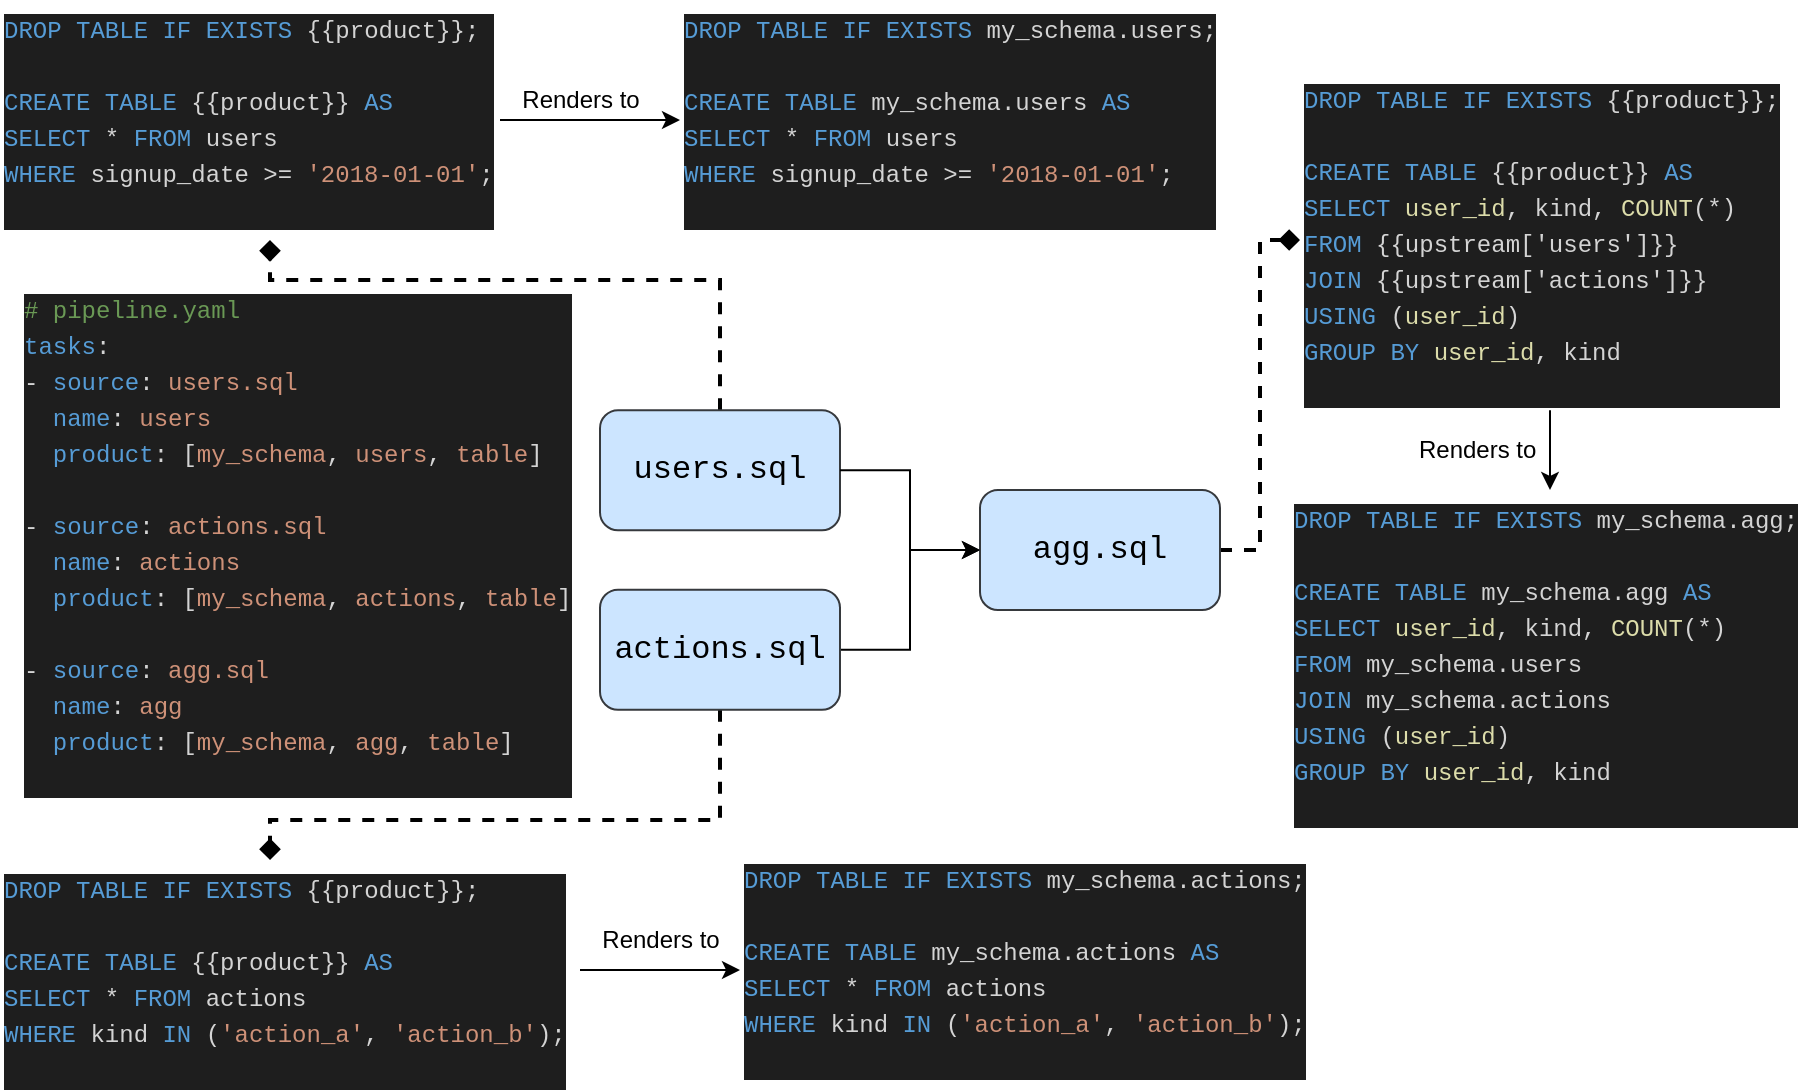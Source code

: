 <mxfile version="13.3.9" type="device"><diagram id="Tel3O_CLf0VbOH4Od2ZH" name="Page-1"><mxGraphModel dx="746" dy="880" grid="1" gridSize="10" guides="1" tooltips="1" connect="1" arrows="1" fold="1" page="1" pageScale="1" pageWidth="100" pageHeight="100" math="0" shadow="0"><root><mxCell id="0"/><mxCell id="1" parent="0"/><mxCell id="OBWYgpIzo8J_dO6HgUmo-1" style="edgeStyle=orthogonalEdgeStyle;rounded=0;orthogonalLoop=1;jettySize=auto;html=1;exitX=1;exitY=0.5;exitDx=0;exitDy=0;" parent="1" source="5PKtE3FVMukfg0vD24BP-1" target="5PKtE3FVMukfg0vD24BP-4" edge="1"><mxGeometry relative="1" as="geometry"/></mxCell><mxCell id="OBWYgpIzo8J_dO6HgUmo-22" style="edgeStyle=orthogonalEdgeStyle;rounded=0;orthogonalLoop=1;jettySize=auto;html=1;exitX=0.5;exitY=1;exitDx=0;exitDy=0;dashed=1;endArrow=diamond;endFill=1;strokeWidth=2;fontSize=13;" parent="1" source="5PKtE3FVMukfg0vD24BP-1" target="OBWYgpIzo8J_dO6HgUmo-3" edge="1"><mxGeometry relative="1" as="geometry"><Array as="points"><mxPoint x="600" y="270"/><mxPoint x="375" y="270"/></Array></mxGeometry></mxCell><mxCell id="5PKtE3FVMukfg0vD24BP-1" value="actions.sql" style="rounded=1;whiteSpace=wrap;html=1;fillColor=#cce5ff;strokeColor=#36393d;fontSize=16;fontFamily=Courier New;" parent="1" vertex="1"><mxGeometry x="540" y="154.87" width="120" height="60" as="geometry"/></mxCell><mxCell id="OBWYgpIzo8J_dO6HgUmo-30" style="edgeStyle=orthogonalEdgeStyle;rounded=0;orthogonalLoop=1;jettySize=auto;html=1;exitX=0.5;exitY=0;exitDx=0;exitDy=0;endArrow=diamond;endFill=1;strokeWidth=2;fontSize=11;dashed=1;" parent="1" source="5PKtE3FVMukfg0vD24BP-3" target="OBWYgpIzo8J_dO6HgUmo-2" edge="1"><mxGeometry relative="1" as="geometry"><Array as="points"><mxPoint x="600"/><mxPoint x="375"/></Array></mxGeometry></mxCell><mxCell id="5PKtE3FVMukfg0vD24BP-3" value="users.sql" style="rounded=1;whiteSpace=wrap;html=1;fillColor=#cce5ff;strokeColor=#36393d;fontSize=16;fontFamily=Courier New;" parent="1" vertex="1"><mxGeometry x="540" y="65.12" width="120" height="60" as="geometry"/></mxCell><mxCell id="OBWYgpIzo8J_dO6HgUmo-23" style="edgeStyle=orthogonalEdgeStyle;rounded=0;orthogonalLoop=1;jettySize=auto;html=1;exitX=1;exitY=0.5;exitDx=0;exitDy=0;entryX=0;entryY=0.5;entryDx=0;entryDy=0;dashed=1;endArrow=diamond;endFill=1;strokeWidth=2;fontSize=13;" parent="1" source="5PKtE3FVMukfg0vD24BP-4" target="OBWYgpIzo8J_dO6HgUmo-6" edge="1"><mxGeometry relative="1" as="geometry"/></mxCell><mxCell id="5PKtE3FVMukfg0vD24BP-4" value="agg.sql" style="rounded=1;whiteSpace=wrap;html=1;fillColor=#cce5ff;strokeColor=#36393d;fontSize=16;fontFamily=Courier New;" parent="1" vertex="1"><mxGeometry x="730" y="105" width="120" height="60" as="geometry"/></mxCell><mxCell id="5PKtE3FVMukfg0vD24BP-8" style="edgeStyle=orthogonalEdgeStyle;rounded=0;orthogonalLoop=1;jettySize=auto;html=1;entryX=0;entryY=0.5;entryDx=0;entryDy=0;" parent="1" source="5PKtE3FVMukfg0vD24BP-3" target="5PKtE3FVMukfg0vD24BP-4" edge="1"><mxGeometry relative="1" as="geometry"/></mxCell><mxCell id="4N3XHMrUWS5Qn5-40S2s-26" style="edgeStyle=orthogonalEdgeStyle;rounded=0;orthogonalLoop=1;jettySize=auto;html=1;exitX=0.5;exitY=1;exitDx=0;exitDy=0;dashed=1;endArrow=diamond;endFill=1;" parent="1" edge="1"><mxGeometry relative="1" as="geometry"><mxPoint x="540" y="161.5" as="sourcePoint"/><mxPoint x="540" y="161.5" as="targetPoint"/></mxGeometry></mxCell><mxCell id="OBWYgpIzo8J_dO6HgUmo-2" value="&lt;meta charset=&quot;utf-8&quot;&gt;&lt;div style=&quot;color: rgb(212, 212, 212); background-color: rgb(30, 30, 30); font-family: menlo, monaco, &amp;quot;courier new&amp;quot;, monospace; font-weight: normal; font-size: 12px; line-height: 18px;&quot;&gt;&lt;div&gt;&lt;span style=&quot;color: #569cd6&quot;&gt;DROP&lt;/span&gt;&lt;span style=&quot;color: #d4d4d4&quot;&gt; &lt;/span&gt;&lt;span style=&quot;color: #569cd6&quot;&gt;TABLE&lt;/span&gt;&lt;span style=&quot;color: #d4d4d4&quot;&gt; &lt;/span&gt;&lt;span style=&quot;color: #569cd6&quot;&gt;IF&lt;/span&gt;&lt;span style=&quot;color: #d4d4d4&quot;&gt; &lt;/span&gt;&lt;span style=&quot;color: #569cd6&quot;&gt;EXISTS&lt;/span&gt;&lt;span style=&quot;color: #d4d4d4&quot;&gt; {{product}};&lt;/span&gt;&lt;/div&gt;&lt;br&gt;&lt;div&gt;&lt;span style=&quot;color: #569cd6&quot;&gt;CREATE&lt;/span&gt;&lt;span style=&quot;color: #d4d4d4&quot;&gt; &lt;/span&gt;&lt;span style=&quot;color: #569cd6&quot;&gt;TABLE&lt;/span&gt;&lt;span style=&quot;color: #d4d4d4&quot;&gt; {{product}} &lt;/span&gt;&lt;span style=&quot;color: #569cd6&quot;&gt;AS&lt;/span&gt;&lt;/div&gt;&lt;div&gt;&lt;span style=&quot;color: #569cd6&quot;&gt;SELECT&lt;/span&gt;&lt;span style=&quot;color: #d4d4d4&quot;&gt; * &lt;/span&gt;&lt;span style=&quot;color: #569cd6&quot;&gt;FROM&lt;/span&gt;&lt;span style=&quot;color: #d4d4d4&quot;&gt; users&lt;/span&gt;&lt;/div&gt;&lt;div&gt;&lt;span style=&quot;color: #569cd6&quot;&gt;WHERE&lt;/span&gt;&lt;span style=&quot;color: #d4d4d4&quot;&gt; signup_date &amp;gt;= &lt;/span&gt;&lt;span style=&quot;color: #ce9178&quot;&gt;'2018-01-01'&lt;/span&gt;&lt;span style=&quot;color: #d4d4d4&quot;&gt;;&lt;/span&gt;&lt;/div&gt;&lt;br&gt;&lt;/div&gt;" style="text;whiteSpace=wrap;html=1;" parent="1" vertex="1"><mxGeometry x="240" y="-140" width="250" height="120" as="geometry"/></mxCell><mxCell id="OBWYgpIzo8J_dO6HgUmo-3" value="&lt;meta charset=&quot;utf-8&quot;&gt;&lt;div style=&quot;color: rgb(212, 212, 212); background-color: rgb(30, 30, 30); font-family: menlo, monaco, &amp;quot;courier new&amp;quot;, monospace; font-weight: normal; font-size: 12px; line-height: 18px;&quot;&gt;&lt;div&gt;&lt;span style=&quot;color: #569cd6&quot;&gt;DROP&lt;/span&gt;&lt;span style=&quot;color: #d4d4d4&quot;&gt; &lt;/span&gt;&lt;span style=&quot;color: #569cd6&quot;&gt;TABLE&lt;/span&gt;&lt;span style=&quot;color: #d4d4d4&quot;&gt; &lt;/span&gt;&lt;span style=&quot;color: #569cd6&quot;&gt;IF&lt;/span&gt;&lt;span style=&quot;color: #d4d4d4&quot;&gt; &lt;/span&gt;&lt;span style=&quot;color: #569cd6&quot;&gt;EXISTS&lt;/span&gt;&lt;span style=&quot;color: #d4d4d4&quot;&gt; {{product}};&lt;/span&gt;&lt;/div&gt;&lt;br&gt;&lt;div&gt;&lt;span style=&quot;color: #569cd6&quot;&gt;CREATE&lt;/span&gt;&lt;span style=&quot;color: #d4d4d4&quot;&gt; &lt;/span&gt;&lt;span style=&quot;color: #569cd6&quot;&gt;TABLE&lt;/span&gt;&lt;span style=&quot;color: #d4d4d4&quot;&gt; {{product}} &lt;/span&gt;&lt;span style=&quot;color: #569cd6&quot;&gt;AS&lt;/span&gt;&lt;/div&gt;&lt;div&gt;&lt;span style=&quot;color: #569cd6&quot;&gt;SELECT&lt;/span&gt;&lt;span style=&quot;color: #d4d4d4&quot;&gt; * &lt;/span&gt;&lt;span style=&quot;color: #569cd6&quot;&gt;FROM&lt;/span&gt;&lt;span style=&quot;color: #d4d4d4&quot;&gt; actions&lt;/span&gt;&lt;/div&gt;&lt;div&gt;&lt;span style=&quot;color: #569cd6&quot;&gt;WHERE&lt;/span&gt;&lt;span style=&quot;color: #d4d4d4&quot;&gt; kind &lt;/span&gt;&lt;span style=&quot;color: #569cd6&quot;&gt;IN&lt;/span&gt;&lt;span style=&quot;color: #d4d4d4&quot;&gt; (&lt;/span&gt;&lt;span style=&quot;color: #ce9178&quot;&gt;'action_a'&lt;/span&gt;&lt;span style=&quot;color: #d4d4d4&quot;&gt;, &lt;/span&gt;&lt;span style=&quot;color: #ce9178&quot;&gt;'action_b'&lt;/span&gt;&lt;span style=&quot;color: #d4d4d4&quot;&gt;);&lt;/span&gt;&lt;/div&gt;&lt;br&gt;&lt;/div&gt;" style="text;whiteSpace=wrap;html=1;" parent="1" vertex="1"><mxGeometry x="240" y="290" width="290" height="110" as="geometry"/></mxCell><mxCell id="OBWYgpIzo8J_dO6HgUmo-6" value="&lt;meta charset=&quot;utf-8&quot;&gt;&lt;div style=&quot;color: rgb(212, 212, 212); background-color: rgb(30, 30, 30); font-family: menlo, monaco, &amp;quot;courier new&amp;quot;, monospace; font-weight: normal; font-size: 12px; line-height: 18px;&quot;&gt;&lt;div&gt;&lt;span style=&quot;color: #569cd6&quot;&gt;DROP&lt;/span&gt;&lt;span style=&quot;color: #d4d4d4&quot;&gt; &lt;/span&gt;&lt;span style=&quot;color: #569cd6&quot;&gt;TABLE&lt;/span&gt;&lt;span style=&quot;color: #d4d4d4&quot;&gt; &lt;/span&gt;&lt;span style=&quot;color: #569cd6&quot;&gt;IF&lt;/span&gt;&lt;span style=&quot;color: #d4d4d4&quot;&gt; &lt;/span&gt;&lt;span style=&quot;color: #569cd6&quot;&gt;EXISTS&lt;/span&gt;&lt;span style=&quot;color: #d4d4d4&quot;&gt; {{product}};&lt;/span&gt;&lt;/div&gt;&lt;br&gt;&lt;div&gt;&lt;span style=&quot;color: #569cd6&quot;&gt;CREATE&lt;/span&gt;&lt;span style=&quot;color: #d4d4d4&quot;&gt; &lt;/span&gt;&lt;span style=&quot;color: #569cd6&quot;&gt;TABLE&lt;/span&gt;&lt;span style=&quot;color: #d4d4d4&quot;&gt; {{product}} &lt;/span&gt;&lt;span style=&quot;color: #569cd6&quot;&gt;AS&lt;/span&gt;&lt;/div&gt;&lt;div&gt;&lt;span style=&quot;color: #569cd6&quot;&gt;SELECT&lt;/span&gt;&lt;span style=&quot;color: #d4d4d4&quot;&gt; &lt;/span&gt;&lt;span style=&quot;color: #dcdcaa&quot;&gt;user_id&lt;/span&gt;&lt;span style=&quot;color: #d4d4d4&quot;&gt;, kind, &lt;/span&gt;&lt;span style=&quot;color: #dcdcaa&quot;&gt;COUNT&lt;/span&gt;&lt;span style=&quot;color: #d4d4d4&quot;&gt;(*)&lt;/span&gt;&lt;/div&gt;&lt;div&gt;&lt;span style=&quot;color: #569cd6&quot;&gt;FROM&lt;/span&gt;&lt;span style=&quot;color: #d4d4d4&quot;&gt; {{upstream['users']}}&lt;/span&gt;&lt;/div&gt;&lt;div&gt;&lt;span style=&quot;color: #569cd6&quot;&gt;JOIN&lt;/span&gt;&lt;span style=&quot;color: #d4d4d4&quot;&gt; {{upstream['actions']}}&lt;/span&gt;&lt;/div&gt;&lt;div&gt;&lt;span style=&quot;color: #569cd6&quot;&gt;USING&lt;/span&gt;&lt;span style=&quot;color: #d4d4d4&quot;&gt;  (&lt;/span&gt;&lt;span style=&quot;color: #dcdcaa&quot;&gt;user_id&lt;/span&gt;&lt;span style=&quot;color: #d4d4d4&quot;&gt;)&lt;/span&gt;&lt;/div&gt;&lt;div&gt;&lt;span style=&quot;color: #569cd6&quot;&gt;GROUP BY&lt;/span&gt;&lt;span style=&quot;color: #d4d4d4&quot;&gt; &lt;/span&gt;&lt;span style=&quot;color: #dcdcaa&quot;&gt;user_id&lt;/span&gt;&lt;span style=&quot;color: #d4d4d4&quot;&gt;, kind&lt;/span&gt;&lt;/div&gt;&lt;br&gt;&lt;/div&gt;" style="text;whiteSpace=wrap;html=1;" parent="1" vertex="1"><mxGeometry x="890" y="-105.13" width="250" height="170.25" as="geometry"/></mxCell><mxCell id="OBWYgpIzo8J_dO6HgUmo-10" value="&lt;meta charset=&quot;utf-8&quot;&gt;&lt;div style=&quot;color: rgb(212, 212, 212); background-color: rgb(30, 30, 30); font-family: menlo, monaco, &amp;quot;courier new&amp;quot;, monospace; font-weight: normal; font-size: 12px; line-height: 18px;&quot;&gt;&lt;div&gt;&lt;span style=&quot;color: #569cd6&quot;&gt;DROP&lt;/span&gt;&lt;span style=&quot;color: #d4d4d4&quot;&gt; &lt;/span&gt;&lt;span style=&quot;color: #569cd6&quot;&gt;TABLE&lt;/span&gt;&lt;span style=&quot;color: #d4d4d4&quot;&gt; &lt;/span&gt;&lt;span style=&quot;color: #569cd6&quot;&gt;IF&lt;/span&gt;&lt;span style=&quot;color: #d4d4d4&quot;&gt; &lt;/span&gt;&lt;span style=&quot;color: #569cd6&quot;&gt;EXISTS&lt;/span&gt;&lt;span style=&quot;color: #d4d4d4&quot;&gt; my_schema.users;&lt;/span&gt;&lt;/div&gt;&lt;br&gt;&lt;div&gt;&lt;span style=&quot;color: #569cd6&quot;&gt;CREATE&lt;/span&gt;&lt;span style=&quot;color: #d4d4d4&quot;&gt; &lt;/span&gt;&lt;span style=&quot;color: #569cd6&quot;&gt;TABLE&lt;/span&gt;&lt;span style=&quot;color: #d4d4d4&quot;&gt; my_schema.users &lt;/span&gt;&lt;span style=&quot;color: #569cd6&quot;&gt;AS&lt;/span&gt;&lt;/div&gt;&lt;div&gt;&lt;span style=&quot;color: #569cd6&quot;&gt;SELECT&lt;/span&gt;&lt;span style=&quot;color: #d4d4d4&quot;&gt; * &lt;/span&gt;&lt;span style=&quot;color: #569cd6&quot;&gt;FROM&lt;/span&gt;&lt;span style=&quot;color: #d4d4d4&quot;&gt; users&lt;/span&gt;&lt;/div&gt;&lt;div&gt;&lt;span style=&quot;color: #569cd6&quot;&gt;WHERE&lt;/span&gt;&lt;span style=&quot;color: #d4d4d4&quot;&gt; signup_date &amp;gt;= &lt;/span&gt;&lt;span style=&quot;color: #ce9178&quot;&gt;'2018-01-01'&lt;/span&gt;&lt;span style=&quot;color: #d4d4d4&quot;&gt;;&lt;/span&gt;&lt;/div&gt;&lt;br&gt;&lt;/div&gt;" style="text;whiteSpace=wrap;html=1;" parent="1" vertex="1"><mxGeometry x="580" y="-140" width="290" height="120" as="geometry"/></mxCell><mxCell id="OBWYgpIzo8J_dO6HgUmo-11" value="" style="endArrow=classic;html=1;exitX=1;exitY=0.5;exitDx=0;exitDy=0;entryX=0;entryY=0.5;entryDx=0;entryDy=0;" parent="1" source="OBWYgpIzo8J_dO6HgUmo-2" target="OBWYgpIzo8J_dO6HgUmo-10" edge="1"><mxGeometry relative="1" as="geometry"><mxPoint x="500" y="80" as="sourcePoint"/><mxPoint x="600" y="80" as="targetPoint"/></mxGeometry></mxCell><mxCell id="OBWYgpIzo8J_dO6HgUmo-12" value="Renders to" style="edgeLabel;resizable=0;html=1;align=center;verticalAlign=middle;fontSize=12;labelBackgroundColor=none;" parent="OBWYgpIzo8J_dO6HgUmo-11" connectable="0" vertex="1"><mxGeometry relative="1" as="geometry"><mxPoint x="-5" y="-10" as="offset"/></mxGeometry></mxCell><mxCell id="OBWYgpIzo8J_dO6HgUmo-15" value="&lt;meta charset=&quot;utf-8&quot;&gt;&lt;div style=&quot;color: rgb(212, 212, 212); background-color: rgb(30, 30, 30); font-family: menlo, monaco, &amp;quot;courier new&amp;quot;, monospace; font-weight: normal; font-size: 12px; line-height: 18px;&quot;&gt;&lt;div&gt;&lt;span style=&quot;color: #569cd6&quot;&gt;DROP&lt;/span&gt;&lt;span style=&quot;color: #d4d4d4&quot;&gt; &lt;/span&gt;&lt;span style=&quot;color: #569cd6&quot;&gt;TABLE&lt;/span&gt;&lt;span style=&quot;color: #d4d4d4&quot;&gt; &lt;/span&gt;&lt;span style=&quot;color: #569cd6&quot;&gt;IF&lt;/span&gt;&lt;span style=&quot;color: #d4d4d4&quot;&gt; &lt;/span&gt;&lt;span style=&quot;color: #569cd6&quot;&gt;EXISTS&lt;/span&gt;&lt;span style=&quot;color: #d4d4d4&quot;&gt; my_schema.actions;&lt;/span&gt;&lt;/div&gt;&lt;br&gt;&lt;div&gt;&lt;span style=&quot;color: #569cd6&quot;&gt;CREATE&lt;/span&gt;&lt;span style=&quot;color: #d4d4d4&quot;&gt; &lt;/span&gt;&lt;span style=&quot;color: #569cd6&quot;&gt;TABLE&lt;/span&gt;&lt;span style=&quot;color: #d4d4d4&quot;&gt; my_schema.actions &lt;/span&gt;&lt;span style=&quot;color: #569cd6&quot;&gt;AS&lt;/span&gt;&lt;/div&gt;&lt;div&gt;&lt;span style=&quot;color: #569cd6&quot;&gt;SELECT&lt;/span&gt;&lt;span style=&quot;color: #d4d4d4&quot;&gt; * &lt;/span&gt;&lt;span style=&quot;color: #569cd6&quot;&gt;FROM&lt;/span&gt;&lt;span style=&quot;color: #d4d4d4&quot;&gt; actions&lt;/span&gt;&lt;/div&gt;&lt;div&gt;&lt;span style=&quot;color: #569cd6&quot;&gt;WHERE&lt;/span&gt;&lt;span style=&quot;color: #d4d4d4&quot;&gt; kind &lt;/span&gt;&lt;span style=&quot;color: #569cd6&quot;&gt;IN&lt;/span&gt;&lt;span style=&quot;color: #d4d4d4&quot;&gt; (&lt;/span&gt;&lt;span style=&quot;color: #ce9178&quot;&gt;'action_a'&lt;/span&gt;&lt;span style=&quot;color: #d4d4d4&quot;&gt;, &lt;/span&gt;&lt;span style=&quot;color: #ce9178&quot;&gt;'action_b'&lt;/span&gt;&lt;span style=&quot;color: #d4d4d4&quot;&gt;);&lt;/span&gt;&lt;/div&gt;&lt;br&gt;&lt;/div&gt;" style="text;whiteSpace=wrap;html=1;fontSize=13;" parent="1" vertex="1"><mxGeometry x="610" y="285" width="290" height="120" as="geometry"/></mxCell><mxCell id="OBWYgpIzo8J_dO6HgUmo-16" value="" style="endArrow=classic;html=1;fontSize=13;entryX=0;entryY=0.5;entryDx=0;entryDy=0;" parent="1" source="OBWYgpIzo8J_dO6HgUmo-3" target="OBWYgpIzo8J_dO6HgUmo-15" edge="1"><mxGeometry relative="1" as="geometry"><mxPoint x="380" y="80" as="sourcePoint"/><mxPoint x="480" y="80" as="targetPoint"/></mxGeometry></mxCell><mxCell id="OBWYgpIzo8J_dO6HgUmo-17" value="Renders to" style="edgeLabel;resizable=0;html=1;align=center;verticalAlign=middle;fontSize=12;labelBackgroundColor=none;" parent="OBWYgpIzo8J_dO6HgUmo-16" connectable="0" vertex="1"><mxGeometry relative="1" as="geometry"><mxPoint y="-15" as="offset"/></mxGeometry></mxCell><mxCell id="OBWYgpIzo8J_dO6HgUmo-24" value="&lt;meta charset=&quot;utf-8&quot;&gt;&lt;div style=&quot;color: rgb(212, 212, 212); background-color: rgb(30, 30, 30); font-family: menlo, monaco, &amp;quot;courier new&amp;quot;, monospace; font-weight: normal; font-size: 12px; line-height: 18px;&quot;&gt;&lt;div&gt;&lt;span style=&quot;color: #569cd6&quot;&gt;DROP&lt;/span&gt;&lt;span style=&quot;color: #d4d4d4&quot;&gt; &lt;/span&gt;&lt;span style=&quot;color: #569cd6&quot;&gt;TABLE&lt;/span&gt;&lt;span style=&quot;color: #d4d4d4&quot;&gt; &lt;/span&gt;&lt;span style=&quot;color: #569cd6&quot;&gt;IF&lt;/span&gt;&lt;span style=&quot;color: #d4d4d4&quot;&gt; &lt;/span&gt;&lt;span style=&quot;color: #569cd6&quot;&gt;EXISTS&lt;/span&gt;&lt;span style=&quot;color: #d4d4d4&quot;&gt; my_schema.agg;&lt;/span&gt;&lt;/div&gt;&lt;br&gt;&lt;div&gt;&lt;span style=&quot;color: #569cd6&quot;&gt;CREATE&lt;/span&gt;&lt;span style=&quot;color: #d4d4d4&quot;&gt; &lt;/span&gt;&lt;span style=&quot;color: #569cd6&quot;&gt;TABLE&lt;/span&gt;&lt;span style=&quot;color: #d4d4d4&quot;&gt; my_schema.agg &lt;/span&gt;&lt;span style=&quot;color: #569cd6&quot;&gt;AS&lt;/span&gt;&lt;/div&gt;&lt;div&gt;&lt;span style=&quot;color: #569cd6&quot;&gt;SELECT&lt;/span&gt;&lt;span style=&quot;color: #d4d4d4&quot;&gt; &lt;/span&gt;&lt;span style=&quot;color: #dcdcaa&quot;&gt;user_id&lt;/span&gt;&lt;span style=&quot;color: #d4d4d4&quot;&gt;, kind, &lt;/span&gt;&lt;span style=&quot;color: #dcdcaa&quot;&gt;COUNT&lt;/span&gt;&lt;span style=&quot;color: #d4d4d4&quot;&gt;(*)&lt;/span&gt;&lt;/div&gt;&lt;div&gt;&lt;span style=&quot;color: #569cd6&quot;&gt;FROM&lt;/span&gt;&lt;span style=&quot;color: #d4d4d4&quot;&gt; my_schema.users&lt;/span&gt;&lt;/div&gt;&lt;div&gt;&lt;span style=&quot;color: #569cd6&quot;&gt;JOIN&lt;/span&gt;&lt;span style=&quot;color: #d4d4d4&quot;&gt; my_schema.actions&lt;/span&gt;&lt;/div&gt;&lt;div&gt;&lt;span style=&quot;color: #569cd6&quot;&gt;USING&lt;/span&gt;&lt;span style=&quot;color: #d4d4d4&quot;&gt;  (&lt;/span&gt;&lt;span style=&quot;color: #dcdcaa&quot;&gt;user_id&lt;/span&gt;&lt;span style=&quot;color: #d4d4d4&quot;&gt;)&lt;/span&gt;&lt;/div&gt;&lt;div&gt;&lt;span style=&quot;color: #569cd6&quot;&gt;GROUP BY&lt;/span&gt;&lt;span style=&quot;color: #d4d4d4&quot;&gt; &lt;/span&gt;&lt;span style=&quot;color: #dcdcaa&quot;&gt;user_id&lt;/span&gt;&lt;span style=&quot;color: #d4d4d4&quot;&gt;, kind&lt;/span&gt;&lt;/div&gt;&lt;br&gt;&lt;/div&gt;" style="text;whiteSpace=wrap;html=1;fontSize=13;" parent="1" vertex="1"><mxGeometry x="885" y="105" width="260" height="170.25" as="geometry"/></mxCell><mxCell id="OBWYgpIzo8J_dO6HgUmo-25" value="" style="endArrow=classic;html=1;strokeWidth=1;fontSize=13;" parent="1" source="OBWYgpIzo8J_dO6HgUmo-6" target="OBWYgpIzo8J_dO6HgUmo-24" edge="1"><mxGeometry relative="1" as="geometry"><mxPoint x="890" y="80" as="sourcePoint"/><mxPoint x="990" y="80" as="targetPoint"/></mxGeometry></mxCell><mxCell id="OBWYgpIzo8J_dO6HgUmo-26" value="&lt;font style=&quot;font-size: 12px;&quot;&gt;Renders to&amp;nbsp;&lt;/font&gt;" style="edgeLabel;resizable=0;html=1;align=center;verticalAlign=middle;fontSize=12;labelBackgroundColor=none;" parent="OBWYgpIzo8J_dO6HgUmo-25" connectable="0" vertex="1"><mxGeometry relative="1" as="geometry"><mxPoint x="-35" as="offset"/></mxGeometry></mxCell><mxCell id="OBWYgpIzo8J_dO6HgUmo-31" value="&lt;div style=&quot;color: rgb(212 , 212 , 212) ; background-color: rgb(30 , 30 , 30) ; font-family: &amp;#34;menlo&amp;#34; , &amp;#34;monaco&amp;#34; , &amp;#34;courier new&amp;#34; , monospace ; font-weight: normal ; font-size: 12px ; line-height: 18px&quot;&gt;&lt;div&gt;&lt;span style=&quot;color: #6a9955&quot;&gt;# pipeline.yaml&lt;/span&gt;&lt;/div&gt;&lt;div&gt;&lt;span style=&quot;color: #569cd6&quot;&gt;tasks&lt;/span&gt;&lt;span style=&quot;color: #d4d4d4&quot;&gt;:&lt;/span&gt;&lt;/div&gt;&lt;div&gt;&lt;span style=&quot;color: #d4d4d4&quot;&gt;  - &lt;/span&gt;&lt;span style=&quot;color: #569cd6&quot;&gt;source&lt;/span&gt;&lt;span style=&quot;color: #d4d4d4&quot;&gt;: &lt;/span&gt;&lt;span style=&quot;color: #ce9178&quot;&gt;users.sql&lt;/span&gt;&lt;/div&gt;&lt;div&gt;&lt;span style=&quot;color: #d4d4d4&quot;&gt;&lt;/span&gt;&lt;span style=&quot;color: #569cd6&quot;&gt;&amp;nbsp; name&lt;/span&gt;&lt;span style=&quot;color: #d4d4d4&quot;&gt;: &lt;/span&gt;&lt;span style=&quot;color: #ce9178&quot;&gt;users&lt;/span&gt;&lt;/div&gt;&lt;div&gt;&lt;span style=&quot;color: #d4d4d4&quot;&gt;&lt;/span&gt;&lt;span style=&quot;color: #569cd6&quot;&gt;&amp;nbsp; product&lt;/span&gt;&lt;span style=&quot;color: #d4d4d4&quot;&gt;: [&lt;/span&gt;&lt;span style=&quot;color: #ce9178&quot;&gt;my_schema&lt;/span&gt;&lt;span style=&quot;color: #d4d4d4&quot;&gt;, &lt;/span&gt;&lt;span style=&quot;color: #ce9178&quot;&gt;users&lt;/span&gt;&lt;span style=&quot;color: #d4d4d4&quot;&gt;, &lt;/span&gt;&lt;span style=&quot;color: #ce9178&quot;&gt;table&lt;/span&gt;&lt;span style=&quot;color: #d4d4d4&quot;&gt;]&lt;/span&gt;&lt;/div&gt;&lt;br&gt;&lt;div&gt;&lt;span style=&quot;color: #d4d4d4&quot;&gt;  - &lt;/span&gt;&lt;span style=&quot;color: #569cd6&quot;&gt;source&lt;/span&gt;&lt;span style=&quot;color: #d4d4d4&quot;&gt;: &lt;/span&gt;&lt;span style=&quot;color: #ce9178&quot;&gt;actions.sql&lt;/span&gt;&lt;/div&gt;&lt;div&gt;&lt;span style=&quot;color: #d4d4d4&quot;&gt;&lt;/span&gt;&lt;span style=&quot;color: #569cd6&quot;&gt;&amp;nbsp; name&lt;/span&gt;&lt;span style=&quot;color: #d4d4d4&quot;&gt;: &lt;/span&gt;&lt;span style=&quot;color: #ce9178&quot;&gt;actions&lt;/span&gt;&lt;/div&gt;&lt;div&gt;&lt;span style=&quot;color: #d4d4d4&quot;&gt;&lt;/span&gt;&lt;span style=&quot;color: #569cd6&quot;&gt;&amp;nbsp; product&lt;/span&gt;&lt;span style=&quot;color: #d4d4d4&quot;&gt;: [&lt;/span&gt;&lt;span style=&quot;color: #ce9178&quot;&gt;my_schema&lt;/span&gt;&lt;span style=&quot;color: #d4d4d4&quot;&gt;, &lt;/span&gt;&lt;span style=&quot;color: #ce9178&quot;&gt;actions&lt;/span&gt;&lt;span style=&quot;color: #d4d4d4&quot;&gt;, &lt;/span&gt;&lt;span style=&quot;color: #ce9178&quot;&gt;table&lt;/span&gt;&lt;span style=&quot;color: #d4d4d4&quot;&gt;]&lt;/span&gt;&lt;/div&gt;&lt;br&gt;&lt;div&gt;&lt;span style=&quot;color: #d4d4d4&quot;&gt;  - &lt;/span&gt;&lt;span style=&quot;color: #569cd6&quot;&gt;source&lt;/span&gt;&lt;span style=&quot;color: #d4d4d4&quot;&gt;: &lt;/span&gt;&lt;span style=&quot;color: #ce9178&quot;&gt;agg.sql&lt;/span&gt;&lt;/div&gt;&lt;div&gt;&lt;span style=&quot;color: #d4d4d4&quot;&gt;&lt;/span&gt;&lt;span style=&quot;color: #569cd6&quot;&gt;&amp;nbsp; name&lt;/span&gt;&lt;span style=&quot;color: #d4d4d4&quot;&gt;: &lt;/span&gt;&lt;span style=&quot;color: #ce9178&quot;&gt;agg&lt;/span&gt;&lt;/div&gt;&lt;div&gt;&lt;span style=&quot;color: #d4d4d4&quot;&gt;&lt;/span&gt;&lt;span style=&quot;color: #569cd6&quot;&gt;&amp;nbsp; product&lt;/span&gt;&lt;span style=&quot;color: #d4d4d4&quot;&gt;: [&lt;/span&gt;&lt;span style=&quot;color: #ce9178&quot;&gt;my_schema&lt;/span&gt;&lt;span style=&quot;color: #d4d4d4&quot;&gt;, &lt;/span&gt;&lt;span style=&quot;color: #ce9178&quot;&gt;agg&lt;/span&gt;&lt;span style=&quot;color: #d4d4d4&quot;&gt;, &lt;/span&gt;&lt;span style=&quot;color: #ce9178&quot;&gt;table&lt;/span&gt;&lt;span style=&quot;color: #d4d4d4&quot;&gt;]&lt;/span&gt;&lt;/div&gt;&lt;div&gt;&lt;span style=&quot;color: #d4d4d4&quot;&gt;&lt;br&gt;&lt;/span&gt;&lt;/div&gt;&lt;/div&gt;" style="text;whiteSpace=wrap;html=1;fontSize=11;" parent="1" vertex="1"><mxGeometry x="250" y="4.552e-15" width="290" height="270" as="geometry"/></mxCell></root></mxGraphModel></diagram></mxfile>